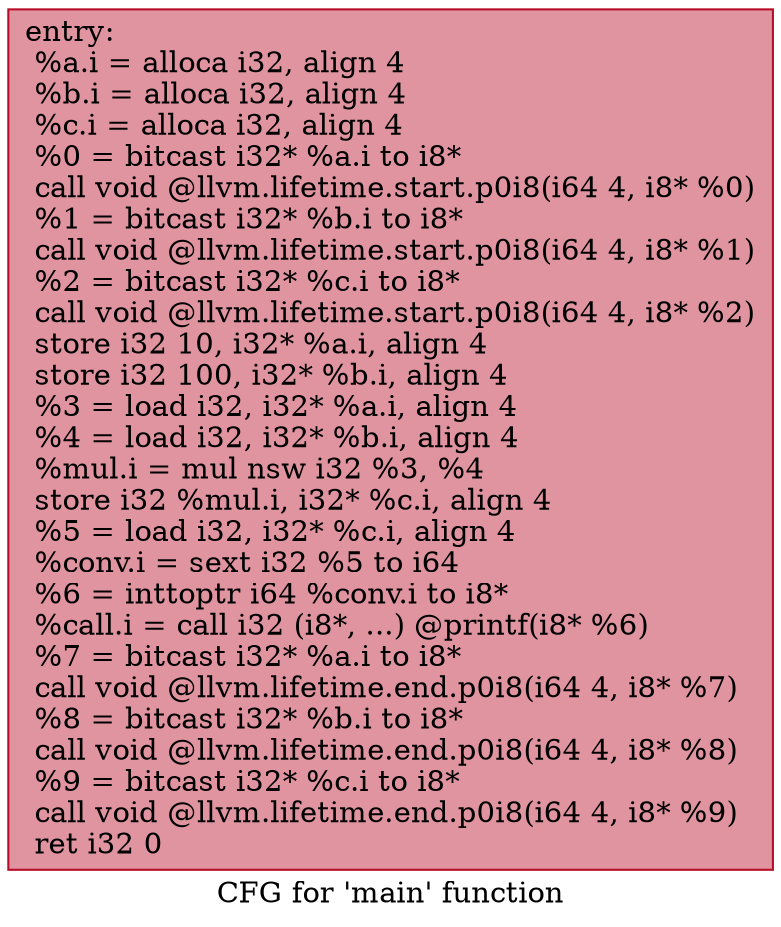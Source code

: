digraph "CFG for 'main' function" {
	label="CFG for 'main' function";

	Node0x55d24e718b00 [shape=record,color="#b70d28ff", style=filled, fillcolor="#b70d2870",label="{entry:\l  %a.i = alloca i32, align 4\l  %b.i = alloca i32, align 4\l  %c.i = alloca i32, align 4\l  %0 = bitcast i32* %a.i to i8*\l  call void @llvm.lifetime.start.p0i8(i64 4, i8* %0)\l  %1 = bitcast i32* %b.i to i8*\l  call void @llvm.lifetime.start.p0i8(i64 4, i8* %1)\l  %2 = bitcast i32* %c.i to i8*\l  call void @llvm.lifetime.start.p0i8(i64 4, i8* %2)\l  store i32 10, i32* %a.i, align 4\l  store i32 100, i32* %b.i, align 4\l  %3 = load i32, i32* %a.i, align 4\l  %4 = load i32, i32* %b.i, align 4\l  %mul.i = mul nsw i32 %3, %4\l  store i32 %mul.i, i32* %c.i, align 4\l  %5 = load i32, i32* %c.i, align 4\l  %conv.i = sext i32 %5 to i64\l  %6 = inttoptr i64 %conv.i to i8*\l  %call.i = call i32 (i8*, ...) @printf(i8* %6)\l  %7 = bitcast i32* %a.i to i8*\l  call void @llvm.lifetime.end.p0i8(i64 4, i8* %7)\l  %8 = bitcast i32* %b.i to i8*\l  call void @llvm.lifetime.end.p0i8(i64 4, i8* %8)\l  %9 = bitcast i32* %c.i to i8*\l  call void @llvm.lifetime.end.p0i8(i64 4, i8* %9)\l  ret i32 0\l}"];
}
